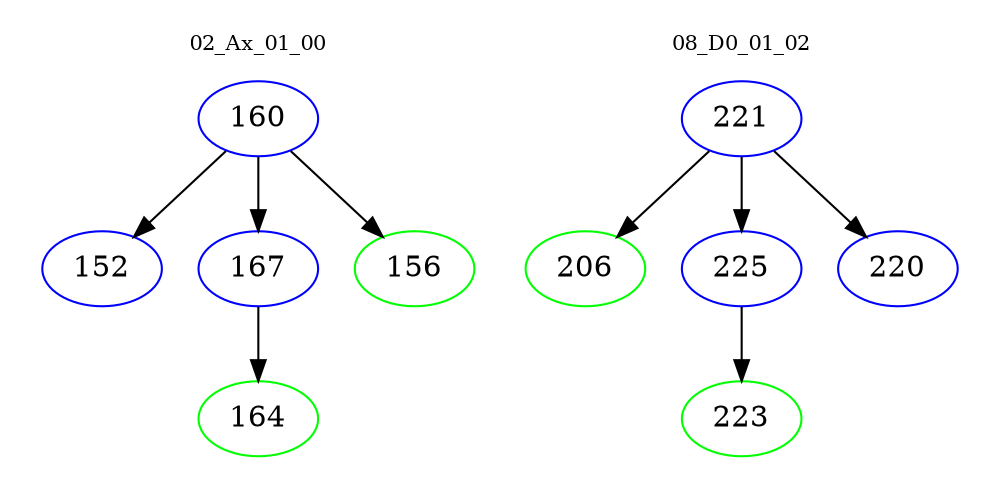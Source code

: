 digraph{
subgraph cluster_0 {
color = white
label = "02_Ax_01_00";
fontsize=10;
T0_160 [label="160", color="blue"]
T0_160 -> T0_152 [color="black"]
T0_152 [label="152", color="blue"]
T0_160 -> T0_167 [color="black"]
T0_167 [label="167", color="blue"]
T0_167 -> T0_164 [color="black"]
T0_164 [label="164", color="green"]
T0_160 -> T0_156 [color="black"]
T0_156 [label="156", color="green"]
}
subgraph cluster_1 {
color = white
label = "08_D0_01_02";
fontsize=10;
T1_221 [label="221", color="blue"]
T1_221 -> T1_206 [color="black"]
T1_206 [label="206", color="green"]
T1_221 -> T1_225 [color="black"]
T1_225 [label="225", color="blue"]
T1_225 -> T1_223 [color="black"]
T1_223 [label="223", color="green"]
T1_221 -> T1_220 [color="black"]
T1_220 [label="220", color="blue"]
}
}
